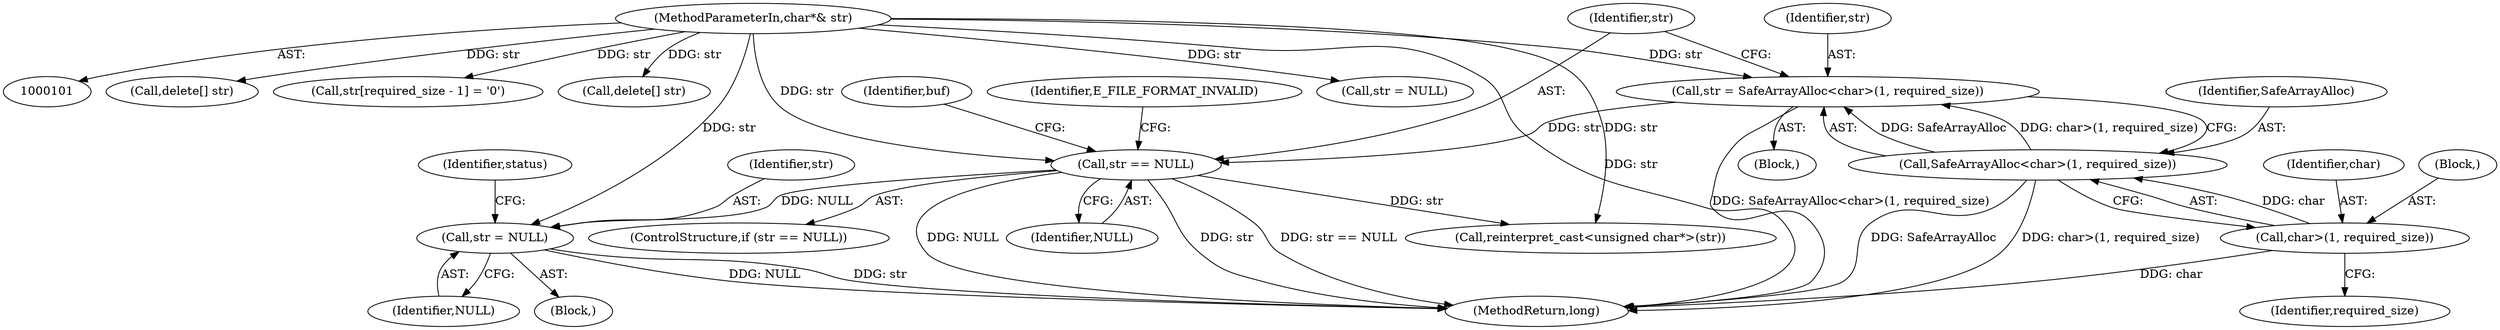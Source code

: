 digraph "0_Android_cc274e2abe8b2a6698a5c47d8aa4bb45f1f9538d_65@pointer" {
"1000162" [label="(Call,str = NULL)"];
"1000140" [label="(Call,str == NULL)"];
"1000130" [label="(Call,str = SafeArrayAlloc<char>(1, required_size))"];
"1000132" [label="(Call,SafeArrayAlloc<char>(1, required_size))"];
"1000134" [label="(Call,char>(1, required_size))"];
"1000105" [label="(MethodParameterIn,char*& str)"];
"1000142" [label="(Identifier,NULL)"];
"1000130" [label="(Call,str = SafeArrayAlloc<char>(1, required_size))"];
"1000139" [label="(ControlStructure,if (str == NULL))"];
"1000163" [label="(Identifier,str)"];
"1000160" [label="(Call,delete[] str)"];
"1000106" [label="(Block,)"];
"1000159" [label="(Block,)"];
"1000162" [label="(Call,str = NULL)"];
"1000105" [label="(MethodParameterIn,char*& str)"];
"1000132" [label="(Call,SafeArrayAlloc<char>(1, required_size))"];
"1000167" [label="(Call,str[required_size - 1] = '\0')"];
"1000134" [label="(Call,char>(1, required_size))"];
"1000144" [label="(Identifier,E_FILE_FORMAT_INVALID)"];
"1000147" [label="(Call,reinterpret_cast<unsigned char*>(str))"];
"1000141" [label="(Identifier,str)"];
"1000176" [label="(MethodReturn,long)"];
"1000135" [label="(Identifier,char)"];
"1000166" [label="(Identifier,status)"];
"1000136" [label="(Block,)"];
"1000133" [label="(Identifier,SafeArrayAlloc)"];
"1000107" [label="(Call,delete[] str)"];
"1000109" [label="(Call,str = NULL)"];
"1000138" [label="(Identifier,required_size)"];
"1000164" [label="(Identifier,NULL)"];
"1000131" [label="(Identifier,str)"];
"1000146" [label="(Identifier,buf)"];
"1000140" [label="(Call,str == NULL)"];
"1000162" -> "1000159"  [label="AST: "];
"1000162" -> "1000164"  [label="CFG: "];
"1000163" -> "1000162"  [label="AST: "];
"1000164" -> "1000162"  [label="AST: "];
"1000166" -> "1000162"  [label="CFG: "];
"1000162" -> "1000176"  [label="DDG: NULL"];
"1000162" -> "1000176"  [label="DDG: str"];
"1000140" -> "1000162"  [label="DDG: NULL"];
"1000105" -> "1000162"  [label="DDG: str"];
"1000140" -> "1000139"  [label="AST: "];
"1000140" -> "1000142"  [label="CFG: "];
"1000141" -> "1000140"  [label="AST: "];
"1000142" -> "1000140"  [label="AST: "];
"1000144" -> "1000140"  [label="CFG: "];
"1000146" -> "1000140"  [label="CFG: "];
"1000140" -> "1000176"  [label="DDG: NULL"];
"1000140" -> "1000176"  [label="DDG: str"];
"1000140" -> "1000176"  [label="DDG: str == NULL"];
"1000130" -> "1000140"  [label="DDG: str"];
"1000105" -> "1000140"  [label="DDG: str"];
"1000140" -> "1000147"  [label="DDG: str"];
"1000130" -> "1000106"  [label="AST: "];
"1000130" -> "1000132"  [label="CFG: "];
"1000131" -> "1000130"  [label="AST: "];
"1000132" -> "1000130"  [label="AST: "];
"1000141" -> "1000130"  [label="CFG: "];
"1000130" -> "1000176"  [label="DDG: SafeArrayAlloc<char>(1, required_size)"];
"1000132" -> "1000130"  [label="DDG: SafeArrayAlloc"];
"1000132" -> "1000130"  [label="DDG: char>(1, required_size)"];
"1000105" -> "1000130"  [label="DDG: str"];
"1000132" -> "1000134"  [label="CFG: "];
"1000133" -> "1000132"  [label="AST: "];
"1000134" -> "1000132"  [label="AST: "];
"1000132" -> "1000176"  [label="DDG: char>(1, required_size)"];
"1000132" -> "1000176"  [label="DDG: SafeArrayAlloc"];
"1000134" -> "1000132"  [label="DDG: char"];
"1000134" -> "1000138"  [label="CFG: "];
"1000135" -> "1000134"  [label="AST: "];
"1000136" -> "1000134"  [label="AST: "];
"1000134" -> "1000176"  [label="DDG: char"];
"1000105" -> "1000101"  [label="AST: "];
"1000105" -> "1000176"  [label="DDG: str"];
"1000105" -> "1000107"  [label="DDG: str"];
"1000105" -> "1000109"  [label="DDG: str"];
"1000105" -> "1000147"  [label="DDG: str"];
"1000105" -> "1000160"  [label="DDG: str"];
"1000105" -> "1000167"  [label="DDG: str"];
}
